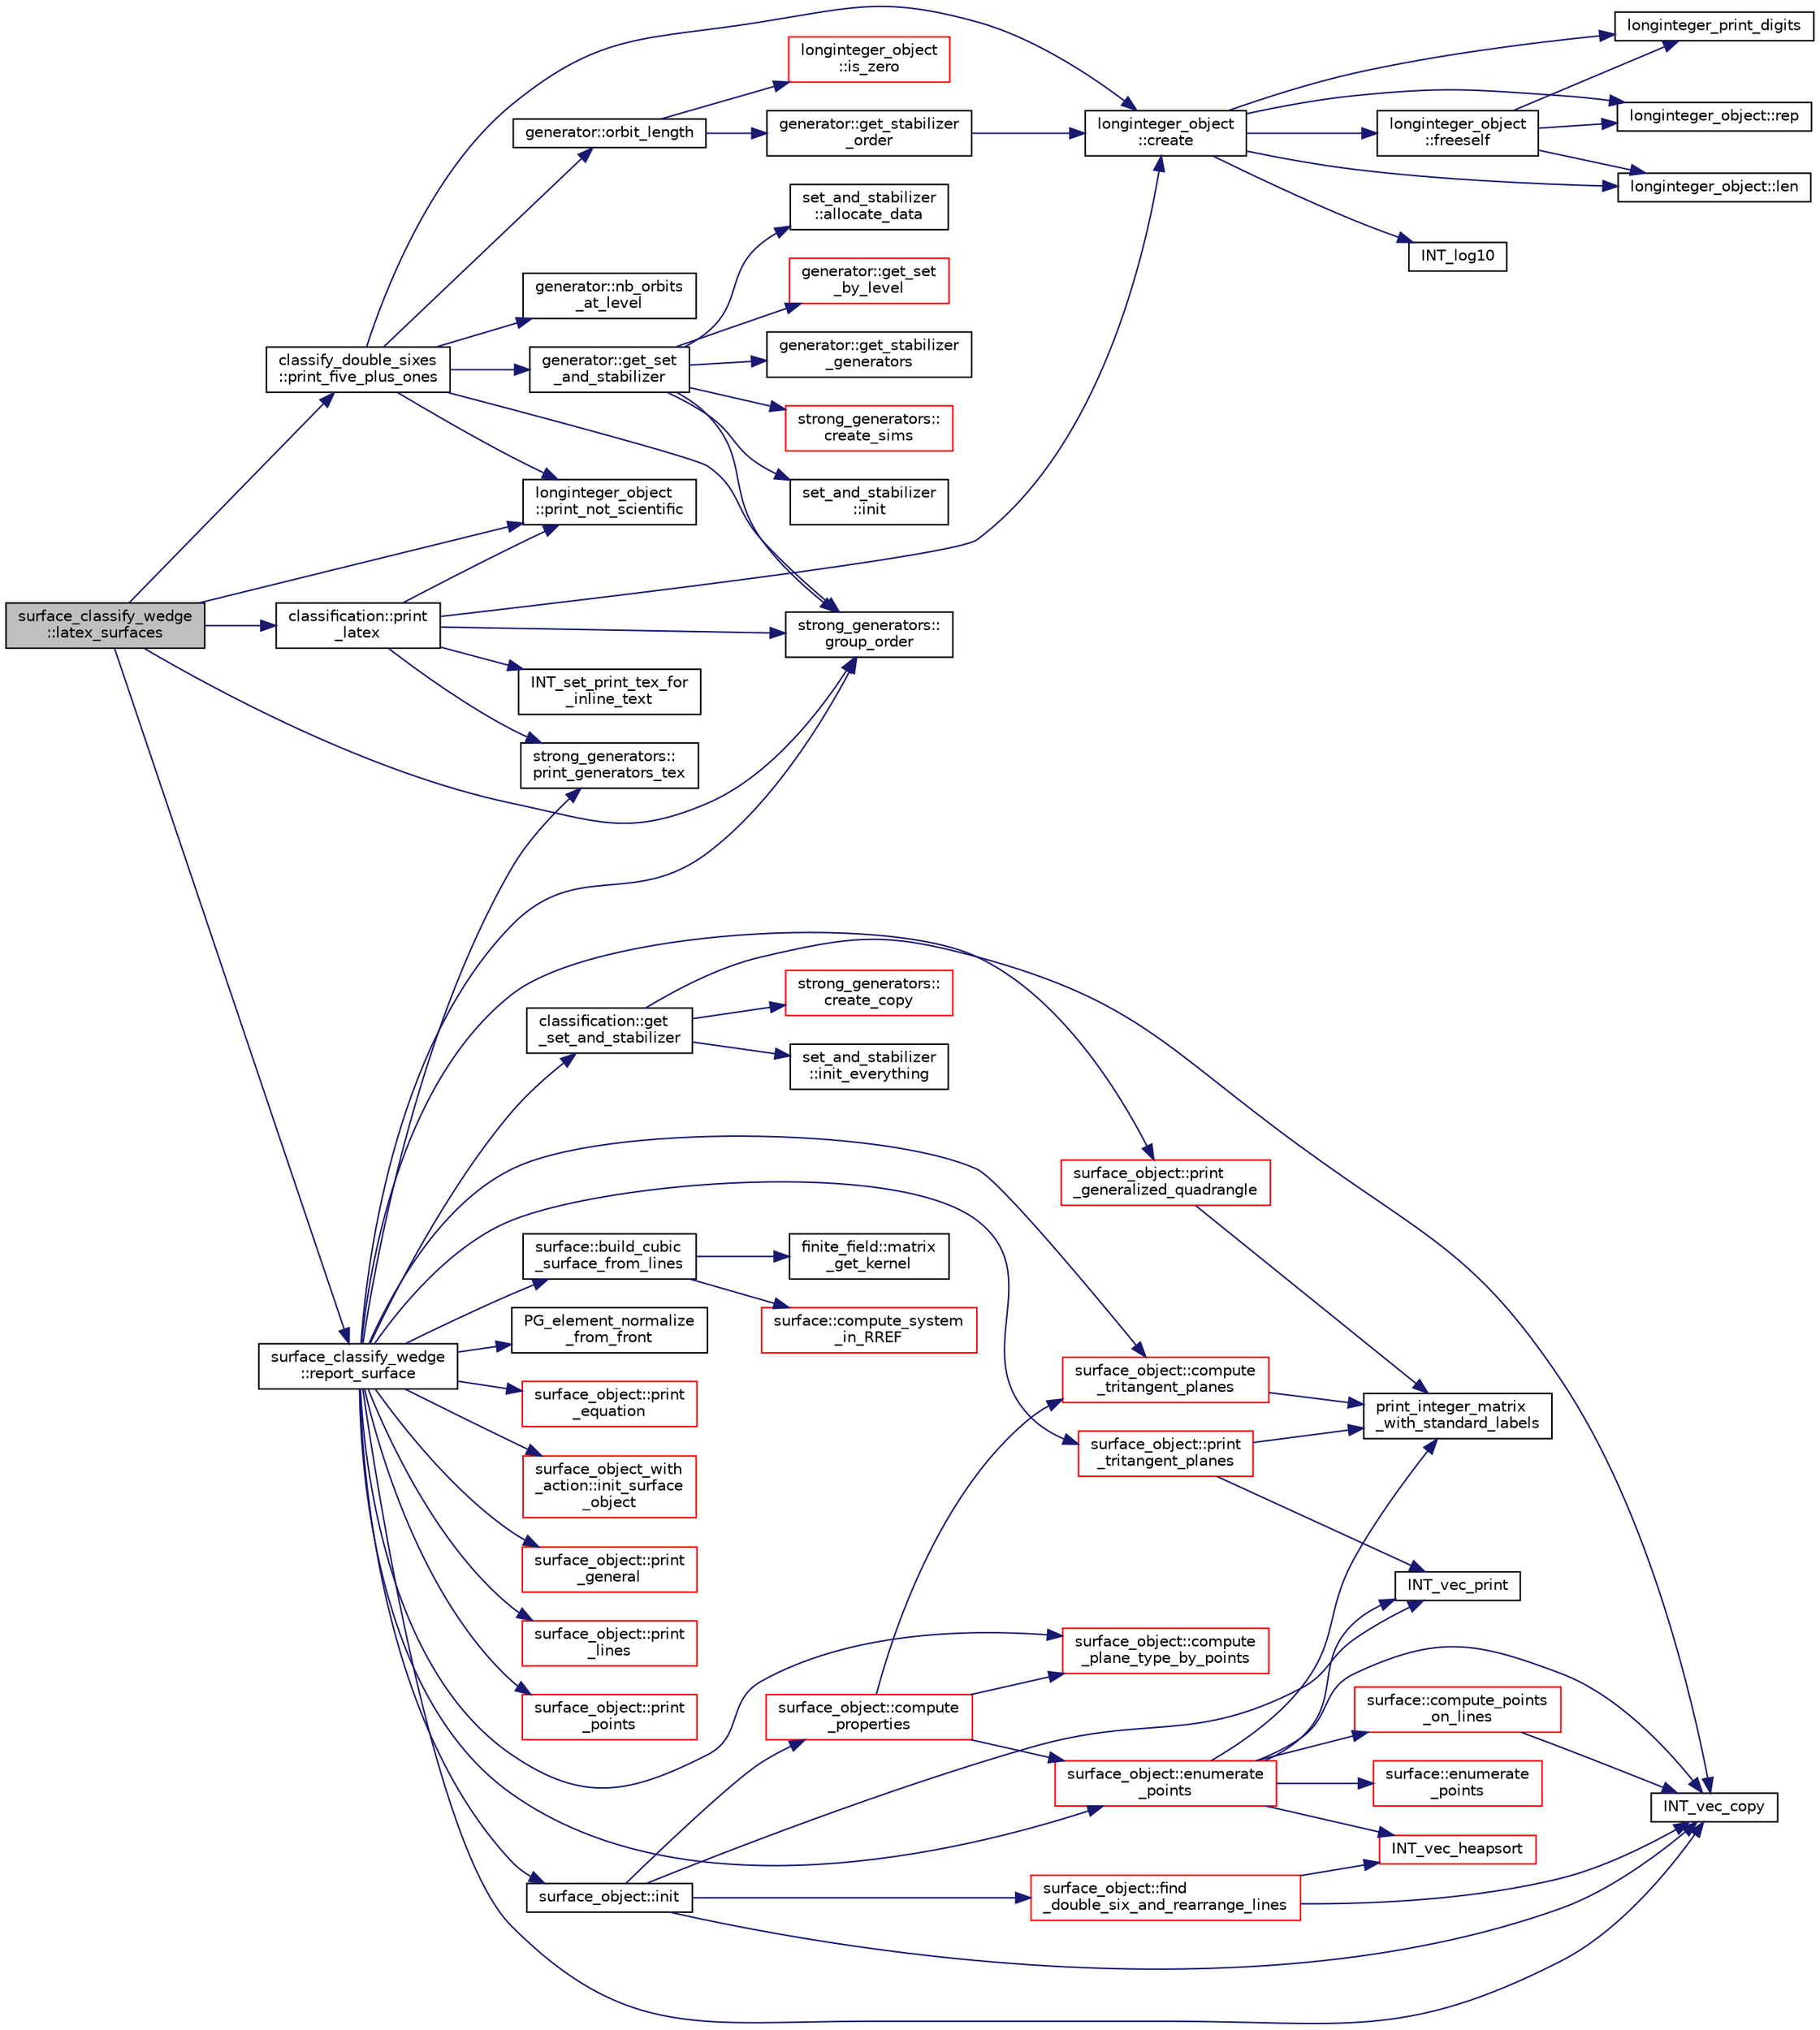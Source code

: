 digraph "surface_classify_wedge::latex_surfaces"
{
  edge [fontname="Helvetica",fontsize="10",labelfontname="Helvetica",labelfontsize="10"];
  node [fontname="Helvetica",fontsize="10",shape=record];
  rankdir="LR";
  Node1782 [label="surface_classify_wedge\l::latex_surfaces",height=0.2,width=0.4,color="black", fillcolor="grey75", style="filled", fontcolor="black"];
  Node1782 -> Node1783 [color="midnightblue",fontsize="10",style="solid",fontname="Helvetica"];
  Node1783 [label="strong_generators::\lgroup_order",height=0.2,width=0.4,color="black", fillcolor="white", style="filled",URL="$dc/d09/classstrong__generators.html#a91f453c2bfd6502b96f4b4eed16beb20"];
  Node1782 -> Node1784 [color="midnightblue",fontsize="10",style="solid",fontname="Helvetica"];
  Node1784 [label="longinteger_object\l::print_not_scientific",height=0.2,width=0.4,color="black", fillcolor="white", style="filled",URL="$dd/d7e/classlonginteger__object.html#ab80ea5c103cf97de662da3f1c79b2dd4"];
  Node1782 -> Node1785 [color="midnightblue",fontsize="10",style="solid",fontname="Helvetica"];
  Node1785 [label="classify_double_sixes\l::print_five_plus_ones",height=0.2,width=0.4,color="black", fillcolor="white", style="filled",URL="$dd/d23/classclassify__double__sixes.html#a4211b29d5115343c52fef8a64d46a7c7"];
  Node1785 -> Node1786 [color="midnightblue",fontsize="10",style="solid",fontname="Helvetica"];
  Node1786 [label="generator::nb_orbits\l_at_level",height=0.2,width=0.4,color="black", fillcolor="white", style="filled",URL="$d7/d73/classgenerator.html#a020f3d8378448310d044a4a24fadf301"];
  Node1785 -> Node1783 [color="midnightblue",fontsize="10",style="solid",fontname="Helvetica"];
  Node1785 -> Node1784 [color="midnightblue",fontsize="10",style="solid",fontname="Helvetica"];
  Node1785 -> Node1787 [color="midnightblue",fontsize="10",style="solid",fontname="Helvetica"];
  Node1787 [label="longinteger_object\l::create",height=0.2,width=0.4,color="black", fillcolor="white", style="filled",URL="$dd/d7e/classlonginteger__object.html#a95d2eebc60849c3963a49298b1f498c2"];
  Node1787 -> Node1788 [color="midnightblue",fontsize="10",style="solid",fontname="Helvetica"];
  Node1788 [label="longinteger_object\l::freeself",height=0.2,width=0.4,color="black", fillcolor="white", style="filled",URL="$dd/d7e/classlonginteger__object.html#a06450f8c4795d81da6d680830ef958a1"];
  Node1788 -> Node1789 [color="midnightblue",fontsize="10",style="solid",fontname="Helvetica"];
  Node1789 [label="longinteger_print_digits",height=0.2,width=0.4,color="black", fillcolor="white", style="filled",URL="$de/dc5/algebra__and__number__theory_8h.html#ac2bac7b12f5b6440b8dad275cd7a157d"];
  Node1788 -> Node1790 [color="midnightblue",fontsize="10",style="solid",fontname="Helvetica"];
  Node1790 [label="longinteger_object::rep",height=0.2,width=0.4,color="black", fillcolor="white", style="filled",URL="$dd/d7e/classlonginteger__object.html#a3ecaf12738cc721d281c416503f241e2"];
  Node1788 -> Node1791 [color="midnightblue",fontsize="10",style="solid",fontname="Helvetica"];
  Node1791 [label="longinteger_object::len",height=0.2,width=0.4,color="black", fillcolor="white", style="filled",URL="$dd/d7e/classlonginteger__object.html#a0bfeae35be8a6fd44ed7f76413596ab1"];
  Node1787 -> Node1792 [color="midnightblue",fontsize="10",style="solid",fontname="Helvetica"];
  Node1792 [label="INT_log10",height=0.2,width=0.4,color="black", fillcolor="white", style="filled",URL="$de/dc5/algebra__and__number__theory_8h.html#a98bc0a6c562370a355165d2538dac250"];
  Node1787 -> Node1789 [color="midnightblue",fontsize="10",style="solid",fontname="Helvetica"];
  Node1787 -> Node1790 [color="midnightblue",fontsize="10",style="solid",fontname="Helvetica"];
  Node1787 -> Node1791 [color="midnightblue",fontsize="10",style="solid",fontname="Helvetica"];
  Node1785 -> Node1793 [color="midnightblue",fontsize="10",style="solid",fontname="Helvetica"];
  Node1793 [label="generator::get_set\l_and_stabilizer",height=0.2,width=0.4,color="black", fillcolor="white", style="filled",URL="$d7/d73/classgenerator.html#a23116270f27facfd48e4190a84e0ef20"];
  Node1793 -> Node1794 [color="midnightblue",fontsize="10",style="solid",fontname="Helvetica"];
  Node1794 [label="set_and_stabilizer\l::init",height=0.2,width=0.4,color="black", fillcolor="white", style="filled",URL="$de/df6/classset__and__stabilizer.html#a9824acdea41591e8086e76aa8b2e4b53"];
  Node1793 -> Node1795 [color="midnightblue",fontsize="10",style="solid",fontname="Helvetica"];
  Node1795 [label="set_and_stabilizer\l::allocate_data",height=0.2,width=0.4,color="black", fillcolor="white", style="filled",URL="$de/df6/classset__and__stabilizer.html#ad5d7e012c6bc6fc25f491fe680aa32fa"];
  Node1793 -> Node1796 [color="midnightblue",fontsize="10",style="solid",fontname="Helvetica"];
  Node1796 [label="generator::get_set\l_by_level",height=0.2,width=0.4,color="red", fillcolor="white", style="filled",URL="$d7/d73/classgenerator.html#a3012a80d862b42c848b84584389c8594"];
  Node1793 -> Node1798 [color="midnightblue",fontsize="10",style="solid",fontname="Helvetica"];
  Node1798 [label="generator::get_stabilizer\l_generators",height=0.2,width=0.4,color="black", fillcolor="white", style="filled",URL="$d7/d73/classgenerator.html#a744da633f741e1aa27701fe9d203d564"];
  Node1793 -> Node1783 [color="midnightblue",fontsize="10",style="solid",fontname="Helvetica"];
  Node1793 -> Node1799 [color="midnightblue",fontsize="10",style="solid",fontname="Helvetica"];
  Node1799 [label="strong_generators::\lcreate_sims",height=0.2,width=0.4,color="red", fillcolor="white", style="filled",URL="$dc/d09/classstrong__generators.html#afca700d50772a39eeb74239355ae67e1"];
  Node1785 -> Node1801 [color="midnightblue",fontsize="10",style="solid",fontname="Helvetica"];
  Node1801 [label="generator::orbit_length",height=0.2,width=0.4,color="black", fillcolor="white", style="filled",URL="$d7/d73/classgenerator.html#a38a102d644c03c18ad901f1a815a7f6c"];
  Node1801 -> Node1802 [color="midnightblue",fontsize="10",style="solid",fontname="Helvetica"];
  Node1802 [label="generator::get_stabilizer\l_order",height=0.2,width=0.4,color="black", fillcolor="white", style="filled",URL="$d7/d73/classgenerator.html#a2a03fc974c76e47e999f3abc99e6b81d"];
  Node1802 -> Node1787 [color="midnightblue",fontsize="10",style="solid",fontname="Helvetica"];
  Node1801 -> Node1803 [color="midnightblue",fontsize="10",style="solid",fontname="Helvetica"];
  Node1803 [label="longinteger_object\l::is_zero",height=0.2,width=0.4,color="red", fillcolor="white", style="filled",URL="$dd/d7e/classlonginteger__object.html#a0946732d08e5180a00480f4c40667101"];
  Node1782 -> Node1805 [color="midnightblue",fontsize="10",style="solid",fontname="Helvetica"];
  Node1805 [label="classification::print\l_latex",height=0.2,width=0.4,color="black", fillcolor="white", style="filled",URL="$d0/dff/classclassification.html#a593bfd98080643dfa0d3dc4893f2d7e3"];
  Node1805 -> Node1784 [color="midnightblue",fontsize="10",style="solid",fontname="Helvetica"];
  Node1805 -> Node1787 [color="midnightblue",fontsize="10",style="solid",fontname="Helvetica"];
  Node1805 -> Node1783 [color="midnightblue",fontsize="10",style="solid",fontname="Helvetica"];
  Node1805 -> Node1806 [color="midnightblue",fontsize="10",style="solid",fontname="Helvetica"];
  Node1806 [label="INT_set_print_tex_for\l_inline_text",height=0.2,width=0.4,color="black", fillcolor="white", style="filled",URL="$d5/db4/io__and__os_8h.html#a62f32a6d98d6c04e4073ba362867fe52"];
  Node1805 -> Node1807 [color="midnightblue",fontsize="10",style="solid",fontname="Helvetica"];
  Node1807 [label="strong_generators::\lprint_generators_tex",height=0.2,width=0.4,color="black", fillcolor="white", style="filled",URL="$dc/d09/classstrong__generators.html#a5ec5e1048119097985c01a56f427d873"];
  Node1782 -> Node1808 [color="midnightblue",fontsize="10",style="solid",fontname="Helvetica"];
  Node1808 [label="surface_classify_wedge\l::report_surface",height=0.2,width=0.4,color="black", fillcolor="white", style="filled",URL="$d7/d5c/classsurface__classify__wedge.html#ad577d435c4726d0a35c10b2f8d4ed00c"];
  Node1808 -> Node1809 [color="midnightblue",fontsize="10",style="solid",fontname="Helvetica"];
  Node1809 [label="classification::get\l_set_and_stabilizer",height=0.2,width=0.4,color="black", fillcolor="white", style="filled",URL="$d0/dff/classclassification.html#a1ab1ff0514a305dc9686448919598e87"];
  Node1809 -> Node1810 [color="midnightblue",fontsize="10",style="solid",fontname="Helvetica"];
  Node1810 [label="INT_vec_copy",height=0.2,width=0.4,color="black", fillcolor="white", style="filled",URL="$df/dbf/sajeeb_8_c.html#ac2d875e27e009af6ec04d17254d11075"];
  Node1809 -> Node1811 [color="midnightblue",fontsize="10",style="solid",fontname="Helvetica"];
  Node1811 [label="strong_generators::\lcreate_copy",height=0.2,width=0.4,color="red", fillcolor="white", style="filled",URL="$dc/d09/classstrong__generators.html#ae8c60a4267aedfe7ba379fb939bd9853"];
  Node1809 -> Node1814 [color="midnightblue",fontsize="10",style="solid",fontname="Helvetica"];
  Node1814 [label="set_and_stabilizer\l::init_everything",height=0.2,width=0.4,color="black", fillcolor="white", style="filled",URL="$de/df6/classset__and__stabilizer.html#af069e038d8a67a93a89f05a690ca4b04"];
  Node1808 -> Node1810 [color="midnightblue",fontsize="10",style="solid",fontname="Helvetica"];
  Node1808 -> Node1815 [color="midnightblue",fontsize="10",style="solid",fontname="Helvetica"];
  Node1815 [label="surface::build_cubic\l_surface_from_lines",height=0.2,width=0.4,color="black", fillcolor="white", style="filled",URL="$d5/d88/classsurface.html#a95e15e44b3f97a1d83b878b31751a0a2"];
  Node1815 -> Node1816 [color="midnightblue",fontsize="10",style="solid",fontname="Helvetica"];
  Node1816 [label="surface::compute_system\l_in_RREF",height=0.2,width=0.4,color="red", fillcolor="white", style="filled",URL="$d5/d88/classsurface.html#ac9feb8f85c4de01b183428fdbd874e71"];
  Node1815 -> Node1837 [color="midnightblue",fontsize="10",style="solid",fontname="Helvetica"];
  Node1837 [label="finite_field::matrix\l_get_kernel",height=0.2,width=0.4,color="black", fillcolor="white", style="filled",URL="$df/d5a/classfinite__field.html#ac45780a927cee936df13d04d30d2d248"];
  Node1808 -> Node1838 [color="midnightblue",fontsize="10",style="solid",fontname="Helvetica"];
  Node1838 [label="PG_element_normalize\l_from_front",height=0.2,width=0.4,color="black", fillcolor="white", style="filled",URL="$d4/d67/geometry_8h.html#af675caf5f9975573455c8d93cb56bf95"];
  Node1808 -> Node1839 [color="midnightblue",fontsize="10",style="solid",fontname="Helvetica"];
  Node1839 [label="surface_object::init",height=0.2,width=0.4,color="black", fillcolor="white", style="filled",URL="$df/df8/classsurface__object.html#ae51d9ac0a3853bc07908ac48ffa6e0d2"];
  Node1839 -> Node1810 [color="midnightblue",fontsize="10",style="solid",fontname="Helvetica"];
  Node1839 -> Node1822 [color="midnightblue",fontsize="10",style="solid",fontname="Helvetica"];
  Node1822 [label="INT_vec_print",height=0.2,width=0.4,color="black", fillcolor="white", style="filled",URL="$df/dbf/sajeeb_8_c.html#a79a5901af0b47dd0d694109543c027fe"];
  Node1839 -> Node1840 [color="midnightblue",fontsize="10",style="solid",fontname="Helvetica"];
  Node1840 [label="surface_object::find\l_double_six_and_rearrange_lines",height=0.2,width=0.4,color="red", fillcolor="white", style="filled",URL="$df/df8/classsurface__object.html#aa2fc4ff039e9f3a5ac29718e29b6b90c"];
  Node1840 -> Node1810 [color="midnightblue",fontsize="10",style="solid",fontname="Helvetica"];
  Node1840 -> Node2047 [color="midnightblue",fontsize="10",style="solid",fontname="Helvetica"];
  Node2047 [label="INT_vec_heapsort",height=0.2,width=0.4,color="red", fillcolor="white", style="filled",URL="$d5/de2/foundations_2data__structures_2data__structures_8h.html#a3590ad9987f801fbfc94634300182f39"];
  Node1839 -> Node2061 [color="midnightblue",fontsize="10",style="solid",fontname="Helvetica"];
  Node2061 [label="surface_object::compute\l_properties",height=0.2,width=0.4,color="red", fillcolor="white", style="filled",URL="$df/df8/classsurface__object.html#ad6c02c3c1432f8adfe49932041ce1b20"];
  Node2061 -> Node2062 [color="midnightblue",fontsize="10",style="solid",fontname="Helvetica"];
  Node2062 [label="surface_object::enumerate\l_points",height=0.2,width=0.4,color="red", fillcolor="white", style="filled",URL="$df/df8/classsurface__object.html#a001a13b6ea34dbe559033af634203466"];
  Node2062 -> Node2063 [color="midnightblue",fontsize="10",style="solid",fontname="Helvetica"];
  Node2063 [label="surface::enumerate\l_points",height=0.2,width=0.4,color="red", fillcolor="white", style="filled",URL="$d5/d88/classsurface.html#adc79cf9249a0bd3350b35a9c6bdd94d8"];
  Node2062 -> Node2047 [color="midnightblue",fontsize="10",style="solid",fontname="Helvetica"];
  Node2062 -> Node2067 [color="midnightblue",fontsize="10",style="solid",fontname="Helvetica"];
  Node2067 [label="print_integer_matrix\l_with_standard_labels",height=0.2,width=0.4,color="black", fillcolor="white", style="filled",URL="$d5/db4/io__and__os_8h.html#ad39c343d865ff89a5aad3c689280ad09"];
  Node2062 -> Node2068 [color="midnightblue",fontsize="10",style="solid",fontname="Helvetica"];
  Node2068 [label="surface::compute_points\l_on_lines",height=0.2,width=0.4,color="red", fillcolor="white", style="filled",URL="$d5/d88/classsurface.html#a5d2684ccddd35781211c364a2d5980e5"];
  Node2068 -> Node1810 [color="midnightblue",fontsize="10",style="solid",fontname="Helvetica"];
  Node2062 -> Node1822 [color="midnightblue",fontsize="10",style="solid",fontname="Helvetica"];
  Node2062 -> Node1810 [color="midnightblue",fontsize="10",style="solid",fontname="Helvetica"];
  Node2061 -> Node2102 [color="midnightblue",fontsize="10",style="solid",fontname="Helvetica"];
  Node2102 [label="surface_object::compute\l_plane_type_by_points",height=0.2,width=0.4,color="red", fillcolor="white", style="filled",URL="$df/df8/classsurface__object.html#a7ad585c88d5c8278850d5f4c9281798c"];
  Node2061 -> Node2110 [color="midnightblue",fontsize="10",style="solid",fontname="Helvetica"];
  Node2110 [label="surface_object::compute\l_tritangent_planes",height=0.2,width=0.4,color="red", fillcolor="white", style="filled",URL="$df/df8/classsurface__object.html#ae6d924af993146400e0e484e41def0ab"];
  Node2110 -> Node2067 [color="midnightblue",fontsize="10",style="solid",fontname="Helvetica"];
  Node1808 -> Node2062 [color="midnightblue",fontsize="10",style="solid",fontname="Helvetica"];
  Node1808 -> Node2102 [color="midnightblue",fontsize="10",style="solid",fontname="Helvetica"];
  Node1808 -> Node2110 [color="midnightblue",fontsize="10",style="solid",fontname="Helvetica"];
  Node1808 -> Node2132 [color="midnightblue",fontsize="10",style="solid",fontname="Helvetica"];
  Node2132 [label="surface_object::print\l_equation",height=0.2,width=0.4,color="red", fillcolor="white", style="filled",URL="$df/df8/classsurface__object.html#a636657809582fe91c287bdf56c1b6cf3"];
  Node1808 -> Node2136 [color="midnightblue",fontsize="10",style="solid",fontname="Helvetica"];
  Node2136 [label="surface_object_with\l_action::init_surface\l_object",height=0.2,width=0.4,color="red", fillcolor="white", style="filled",URL="$db/d28/classsurface__object__with__action.html#addc93dd533dbceb5c024c66ee1936d35"];
  Node1808 -> Node1783 [color="midnightblue",fontsize="10",style="solid",fontname="Helvetica"];
  Node1808 -> Node1807 [color="midnightblue",fontsize="10",style="solid",fontname="Helvetica"];
  Node1808 -> Node2187 [color="midnightblue",fontsize="10",style="solid",fontname="Helvetica"];
  Node2187 [label="surface_object::print\l_general",height=0.2,width=0.4,color="red", fillcolor="white", style="filled",URL="$df/df8/classsurface__object.html#ac8a03f56927e2db66b4012a17a2bb49f"];
  Node1808 -> Node2188 [color="midnightblue",fontsize="10",style="solid",fontname="Helvetica"];
  Node2188 [label="surface_object::print\l_lines",height=0.2,width=0.4,color="red", fillcolor="white", style="filled",URL="$df/df8/classsurface__object.html#a778d359240ca044debd3cca2d7f85762"];
  Node1808 -> Node2191 [color="midnightblue",fontsize="10",style="solid",fontname="Helvetica"];
  Node2191 [label="surface_object::print\l_points",height=0.2,width=0.4,color="red", fillcolor="white", style="filled",URL="$df/df8/classsurface__object.html#a80d7fdb3c014dcdad81ce942399f5770"];
  Node1808 -> Node2197 [color="midnightblue",fontsize="10",style="solid",fontname="Helvetica"];
  Node2197 [label="surface_object::print\l_tritangent_planes",height=0.2,width=0.4,color="red", fillcolor="white", style="filled",URL="$df/df8/classsurface__object.html#adc569e1b86bec1e9eb1b13e08ae47c0d"];
  Node2197 -> Node1822 [color="midnightblue",fontsize="10",style="solid",fontname="Helvetica"];
  Node2197 -> Node2067 [color="midnightblue",fontsize="10",style="solid",fontname="Helvetica"];
  Node1808 -> Node2201 [color="midnightblue",fontsize="10",style="solid",fontname="Helvetica"];
  Node2201 [label="surface_object::print\l_generalized_quadrangle",height=0.2,width=0.4,color="red", fillcolor="white", style="filled",URL="$df/df8/classsurface__object.html#ac2ed7e410aa63f30610284e9584c1a13"];
  Node2201 -> Node2067 [color="midnightblue",fontsize="10",style="solid",fontname="Helvetica"];
}
